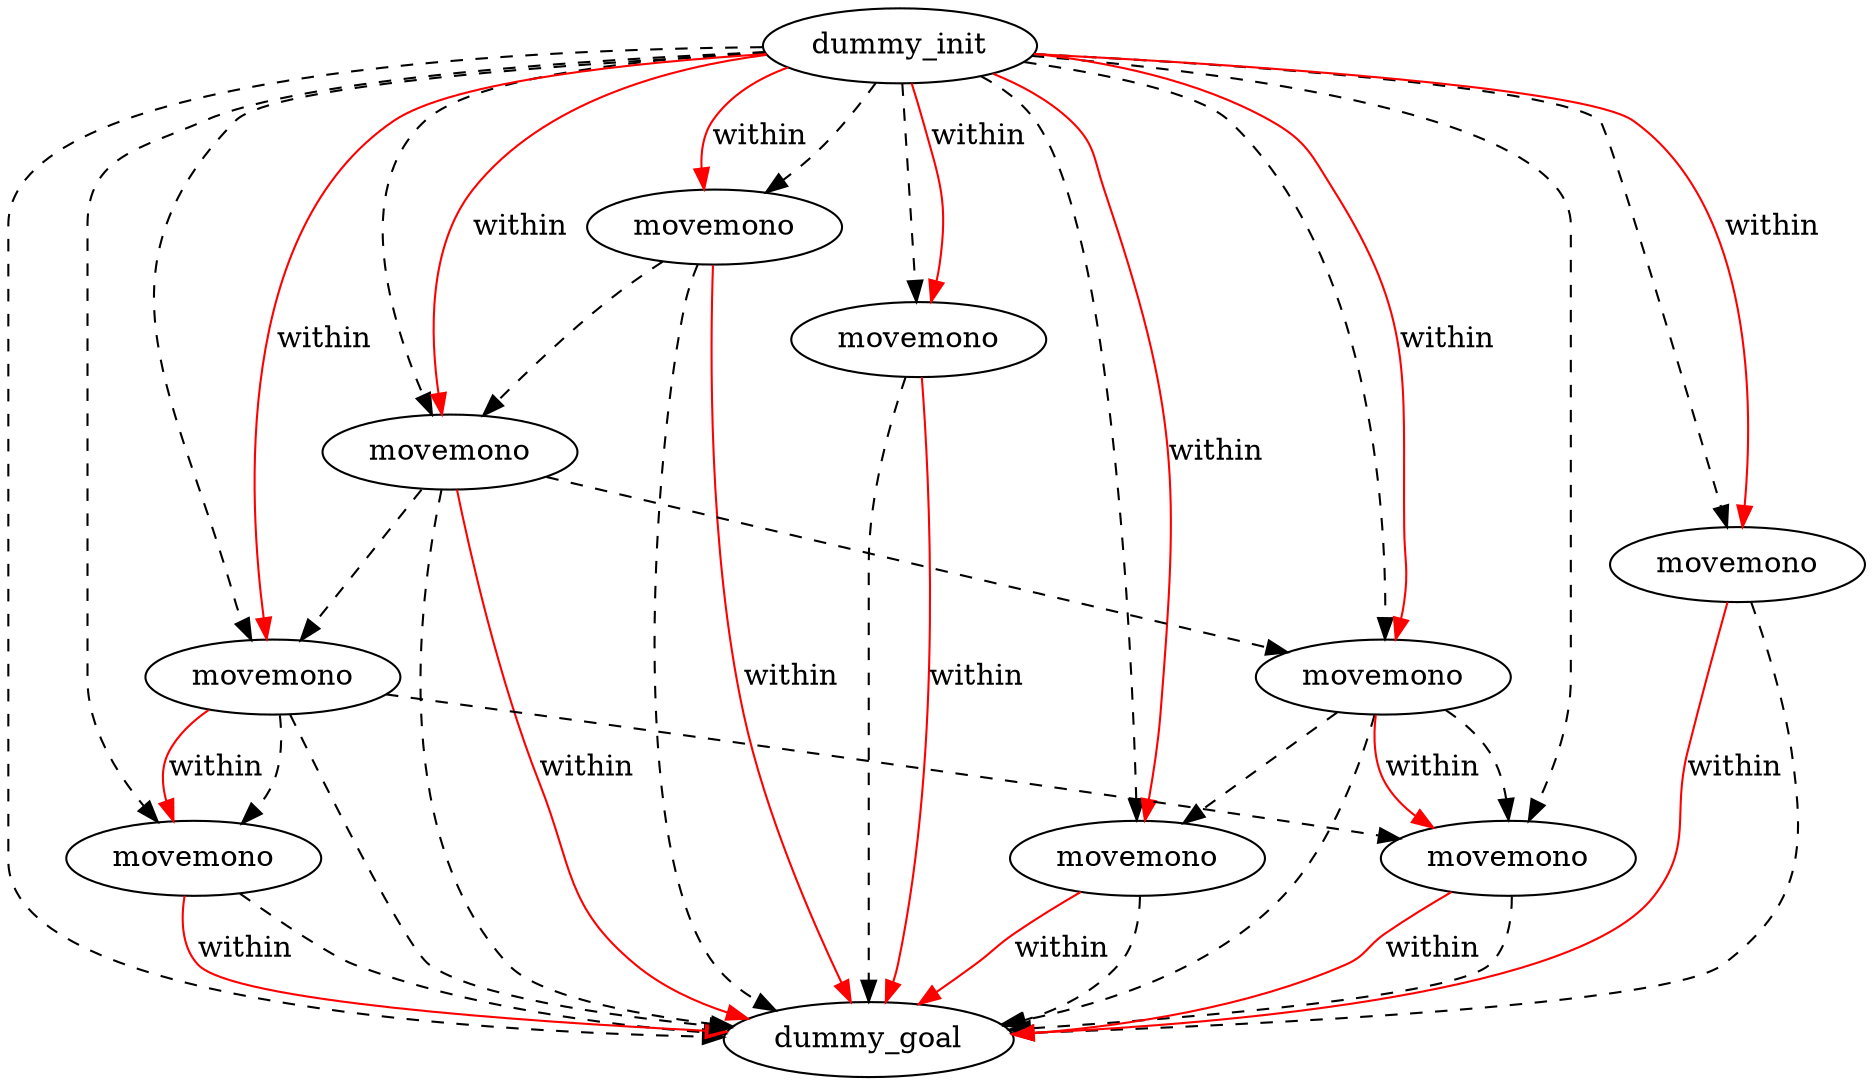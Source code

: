 digraph {
	"c921057c-3f05-557c-502e-d818013ca998" [label=dummy_init]
	"a40dfea5-bd64-987e-b652-ae9938b5e89a" [label=dummy_goal]
	"3ad24ac8-bf70-c042-1e7c-6795a8c6c2df" [label=movemono]
	"5eef0d1e-38c5-ef5e-4359-ff43106793b6" [label=movemono]
	"39ee80ab-46c9-37e0-d0c5-9550f69a0539" [label=movemono]
	"37f3f32b-5a81-762a-5059-f77b79ff89d9" [label=movemono]
	"61223189-35f3-de4a-ac92-04b40306a258" [label=movemono]
	"59e110eb-1f09-6b9d-6969-29b20513eda8" [label=movemono]
	"63ccf604-e2ae-3f87-ee7c-a782a7a31d25" [label=movemono]
	"6986305a-5da3-f9cf-4ed0-730d711dc1dd" [label=movemono]
	"f1b2f143-078b-13a9-fd88-565ad09a934b" [label=movemono]
	"6986305a-5da3-f9cf-4ed0-730d711dc1dd" -> "39ee80ab-46c9-37e0-d0c5-9550f69a0539" [color=black style=dashed]
	"61223189-35f3-de4a-ac92-04b40306a258" -> "6986305a-5da3-f9cf-4ed0-730d711dc1dd" [color=black style=dashed]
	"f1b2f143-078b-13a9-fd88-565ad09a934b" -> "63ccf604-e2ae-3f87-ee7c-a782a7a31d25" [color=black style=dashed]
	"f1b2f143-078b-13a9-fd88-565ad09a934b" -> "3ad24ac8-bf70-c042-1e7c-6795a8c6c2df" [color=black style=dashed]
	"c921057c-3f05-557c-502e-d818013ca998" -> "a40dfea5-bd64-987e-b652-ae9938b5e89a" [color=black style=dashed]
	"c921057c-3f05-557c-502e-d818013ca998" -> "37f3f32b-5a81-762a-5059-f77b79ff89d9" [color=black style=dashed]
	"61223189-35f3-de4a-ac92-04b40306a258" -> "f1b2f143-078b-13a9-fd88-565ad09a934b" [color=black style=dashed]
	"c921057c-3f05-557c-502e-d818013ca998" -> "5eef0d1e-38c5-ef5e-4359-ff43106793b6" [color=black style=dashed]
	"59e110eb-1f09-6b9d-6969-29b20513eda8" -> "a40dfea5-bd64-987e-b652-ae9938b5e89a" [color=black style=dashed]
	"6986305a-5da3-f9cf-4ed0-730d711dc1dd" -> "63ccf604-e2ae-3f87-ee7c-a782a7a31d25" [color=black style=dashed]
	"5eef0d1e-38c5-ef5e-4359-ff43106793b6" -> "a40dfea5-bd64-987e-b652-ae9938b5e89a" [color=black style=dashed]
	"c921057c-3f05-557c-502e-d818013ca998" -> "59e110eb-1f09-6b9d-6969-29b20513eda8" [color=black style=dashed]
	"37f3f32b-5a81-762a-5059-f77b79ff89d9" -> "a40dfea5-bd64-987e-b652-ae9938b5e89a" [color=black style=dashed]
	"37f3f32b-5a81-762a-5059-f77b79ff89d9" -> "61223189-35f3-de4a-ac92-04b40306a258" [color=black style=dashed]
	"61223189-35f3-de4a-ac92-04b40306a258" -> "a40dfea5-bd64-987e-b652-ae9938b5e89a" [color=black style=dashed]
	"c921057c-3f05-557c-502e-d818013ca998" -> "f1b2f143-078b-13a9-fd88-565ad09a934b" [color=black style=dashed]
	"39ee80ab-46c9-37e0-d0c5-9550f69a0539" -> "a40dfea5-bd64-987e-b652-ae9938b5e89a" [color=black style=dashed]
	"f1b2f143-078b-13a9-fd88-565ad09a934b" -> "a40dfea5-bd64-987e-b652-ae9938b5e89a" [color=black style=dashed]
	"c921057c-3f05-557c-502e-d818013ca998" -> "61223189-35f3-de4a-ac92-04b40306a258" [color=black style=dashed]
	"c921057c-3f05-557c-502e-d818013ca998" -> "39ee80ab-46c9-37e0-d0c5-9550f69a0539" [color=black style=dashed]
	"c921057c-3f05-557c-502e-d818013ca998" -> "6986305a-5da3-f9cf-4ed0-730d711dc1dd" [color=black style=dashed]
	"c921057c-3f05-557c-502e-d818013ca998" -> "3ad24ac8-bf70-c042-1e7c-6795a8c6c2df" [color=black style=dashed]
	"c921057c-3f05-557c-502e-d818013ca998" -> "63ccf604-e2ae-3f87-ee7c-a782a7a31d25" [color=black style=dashed]
	"6986305a-5da3-f9cf-4ed0-730d711dc1dd" -> "a40dfea5-bd64-987e-b652-ae9938b5e89a" [color=black style=dashed]
	"3ad24ac8-bf70-c042-1e7c-6795a8c6c2df" -> "a40dfea5-bd64-987e-b652-ae9938b5e89a" [color=black style=dashed]
	"63ccf604-e2ae-3f87-ee7c-a782a7a31d25" -> "a40dfea5-bd64-987e-b652-ae9938b5e89a" [color=black style=dashed]
	"5eef0d1e-38c5-ef5e-4359-ff43106793b6" -> "a40dfea5-bd64-987e-b652-ae9938b5e89a" [label=within color=red]
	"c921057c-3f05-557c-502e-d818013ca998" -> "61223189-35f3-de4a-ac92-04b40306a258" [label=within color=red]
	"3ad24ac8-bf70-c042-1e7c-6795a8c6c2df" -> "a40dfea5-bd64-987e-b652-ae9938b5e89a" [label=within color=red]
	"f1b2f143-078b-13a9-fd88-565ad09a934b" -> "3ad24ac8-bf70-c042-1e7c-6795a8c6c2df" [label=within color=red]
	"63ccf604-e2ae-3f87-ee7c-a782a7a31d25" -> "a40dfea5-bd64-987e-b652-ae9938b5e89a" [label=within color=red]
	"c921057c-3f05-557c-502e-d818013ca998" -> "5eef0d1e-38c5-ef5e-4359-ff43106793b6" [label=within color=red]
	"37f3f32b-5a81-762a-5059-f77b79ff89d9" -> "a40dfea5-bd64-987e-b652-ae9938b5e89a" [label=within color=red]
	"61223189-35f3-de4a-ac92-04b40306a258" -> "a40dfea5-bd64-987e-b652-ae9938b5e89a" [label=within color=red]
	"c921057c-3f05-557c-502e-d818013ca998" -> "39ee80ab-46c9-37e0-d0c5-9550f69a0539" [label=within color=red]
	"59e110eb-1f09-6b9d-6969-29b20513eda8" -> "a40dfea5-bd64-987e-b652-ae9938b5e89a" [label=within color=red]
	"c921057c-3f05-557c-502e-d818013ca998" -> "f1b2f143-078b-13a9-fd88-565ad09a934b" [label=within color=red]
	"39ee80ab-46c9-37e0-d0c5-9550f69a0539" -> "a40dfea5-bd64-987e-b652-ae9938b5e89a" [label=within color=red]
	"6986305a-5da3-f9cf-4ed0-730d711dc1dd" -> "63ccf604-e2ae-3f87-ee7c-a782a7a31d25" [label=within color=red]
	"c921057c-3f05-557c-502e-d818013ca998" -> "37f3f32b-5a81-762a-5059-f77b79ff89d9" [label=within color=red]
	"c921057c-3f05-557c-502e-d818013ca998" -> "59e110eb-1f09-6b9d-6969-29b20513eda8" [label=within color=red]
	"c921057c-3f05-557c-502e-d818013ca998" -> "6986305a-5da3-f9cf-4ed0-730d711dc1dd" [label=within color=red]
}
